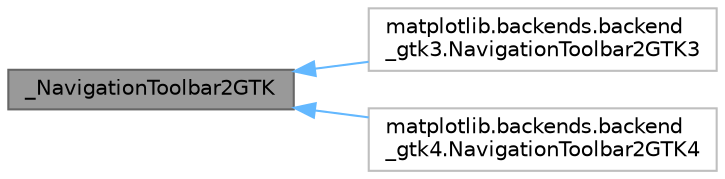 digraph "_NavigationToolbar2GTK"
{
 // LATEX_PDF_SIZE
  bgcolor="transparent";
  edge [fontname=Helvetica,fontsize=10,labelfontname=Helvetica,labelfontsize=10];
  node [fontname=Helvetica,fontsize=10,shape=box,height=0.2,width=0.4];
  rankdir="LR";
  Node1 [id="Node000001",label="_NavigationToolbar2GTK",height=0.2,width=0.4,color="gray40", fillcolor="grey60", style="filled", fontcolor="black",tooltip=" "];
  Node1 -> Node2 [id="edge1_Node000001_Node000002",dir="back",color="steelblue1",style="solid",tooltip=" "];
  Node2 [id="Node000002",label="matplotlib.backends.backend\l_gtk3.NavigationToolbar2GTK3",height=0.2,width=0.4,color="grey75", fillcolor="white", style="filled",URL="$dd/df7/classmatplotlib_1_1backends_1_1backend__gtk3_1_1NavigationToolbar2GTK3.html",tooltip=" "];
  Node1 -> Node3 [id="edge2_Node000001_Node000003",dir="back",color="steelblue1",style="solid",tooltip=" "];
  Node3 [id="Node000003",label="matplotlib.backends.backend\l_gtk4.NavigationToolbar2GTK4",height=0.2,width=0.4,color="grey75", fillcolor="white", style="filled",URL="$d9/d6c/classmatplotlib_1_1backends_1_1backend__gtk4_1_1NavigationToolbar2GTK4.html",tooltip=" "];
}
